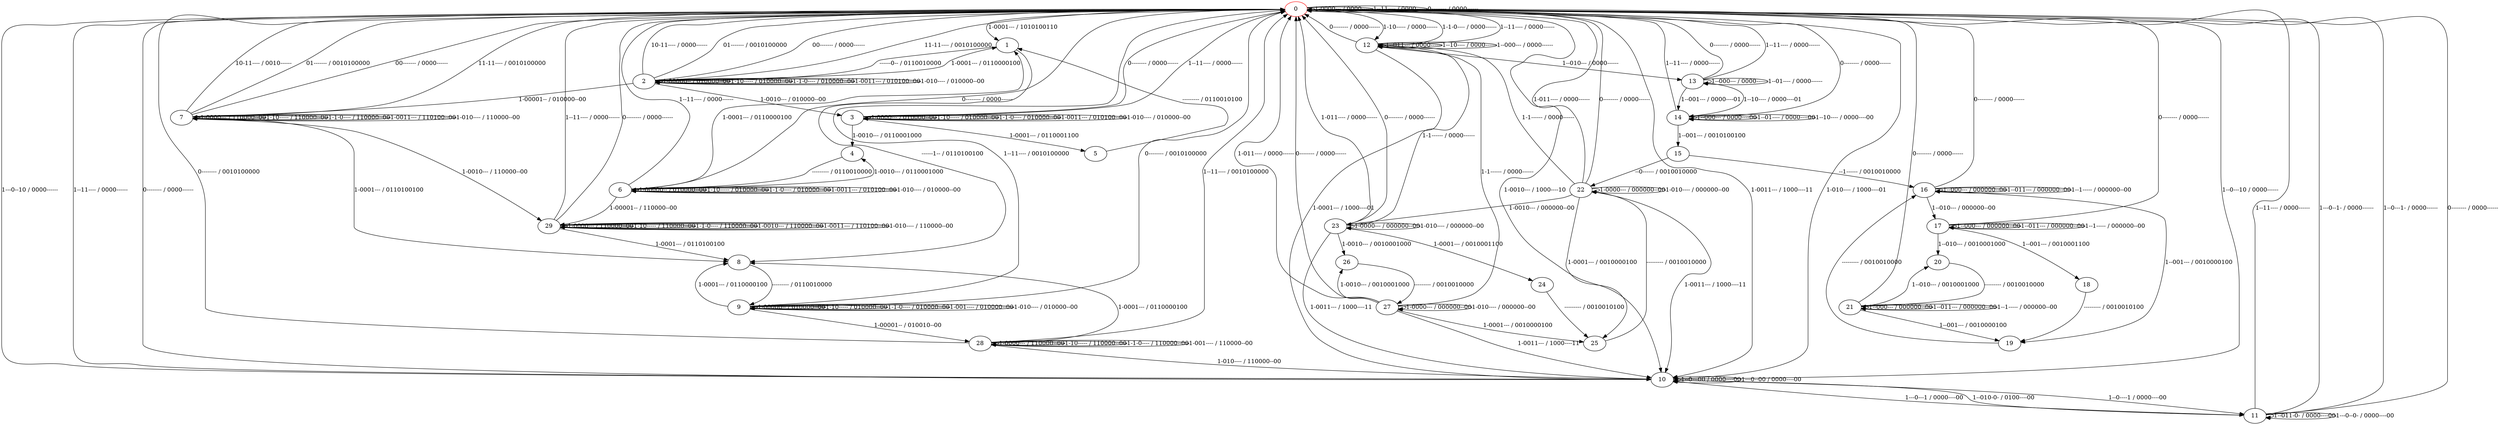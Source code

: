 digraph g {
0 [color="red"]
1
2
3
4
5
6
7
8
9
10
11
12
13
14
15
16
17
18
19
20
21
22
23
24
25
26
27
28
29
0 -> 0 [label="1-0000--- / 0000------"]
0 -> 12 [label="1-10----- / 0000------"]
0 -> 12 [label="1-1-0---- / 0000------"]
0 -> 10 [label="1-0010--- / 1000----10"]
0 -> 10 [label="1-0011--- / 1000----11"]
0 -> 0 [label="1--11---- / 0000------"]
0 -> 10 [label="1-010---- / 1000----01"]
0 -> 1 [label="1-0001--- / 1010100110"]
0 -> 0 [label="0-------- / 0000------"]
1 -> 2 [label="------0-- / 0110010000"]
1 -> 8 [label="------1-- / 0110100100"]
2 -> 2 [label="1-00000-- / 010000--00"]
2 -> 2 [label="1-10----- / 010000--00"]
2 -> 2 [label="1-1-0---- / 010000--00"]
2 -> 3 [label="1-0010--- / 010000--00"]
2 -> 2 [label="1-0011--- / 010100--00"]
2 -> 0 [label="11-11---- / 0010100000"]
2 -> 0 [label="10-11---- / 0000------"]
2 -> 2 [label="1-010---- / 010000--00"]
2 -> 1 [label="1-0001--- / 0110000100"]
2 -> 7 [label="1-00001-- / 010000--00"]
2 -> 0 [label="01------- / 0010100000"]
2 -> 0 [label="00------- / 0000------"]
3 -> 3 [label="1-0000--- / 010000--00"]
3 -> 3 [label="1-10----- / 010000--00"]
3 -> 3 [label="1-1-0---- / 010000--00"]
3 -> 4 [label="1-0010--- / 0110001000"]
3 -> 3 [label="1-0011--- / 010100--00"]
3 -> 0 [label="1--11---- / 0000------"]
3 -> 3 [label="1-010---- / 010000--00"]
3 -> 5 [label="1-0001--- / 0110001100"]
3 -> 0 [label="0-------- / 0000------"]
4 -> 6 [label="--------- / 0110010000"]
5 -> 1 [label="--------- / 0110010100"]
6 -> 6 [label="1-00000-- / 010000--00"]
6 -> 6 [label="1-10----- / 010000--00"]
6 -> 6 [label="1-1-0---- / 010000--00"]
6 -> 4 [label="1-0010--- / 0110001000"]
6 -> 6 [label="1-0011--- / 010100--00"]
6 -> 0 [label="1--11---- / 0000------"]
6 -> 6 [label="1-010---- / 010000--00"]
6 -> 1 [label="1-0001--- / 0110000100"]
6 -> 29 [label="1-00001-- / 110000--00"]
6 -> 0 [label="0-------- / 0000------"]
7 -> 7 [label="1-0000--- / 110000--00"]
7 -> 7 [label="1-10----- / 110000--00"]
7 -> 7 [label="1-1-0---- / 110000--00"]
7 -> 29 [label="1-0010--- / 110000--00"]
7 -> 7 [label="1-0011--- / 110100--00"]
7 -> 0 [label="11-11---- / 0010100000"]
7 -> 0 [label="10-11---- / 0010------"]
7 -> 7 [label="1-010---- / 110000--00"]
7 -> 8 [label="1-0001--- / 0110100100"]
7 -> 0 [label="01------- / 0010100000"]
7 -> 0 [label="00------- / 0000------"]
29 -> 29 [label="1-0000--- / 110000--00"]
29 -> 29 [label="1-10----- / 110000--00"]
29 -> 29 [label="1-1-0---- / 110000--00"]
29 -> 29 [label="1-0010--- / 110000--00"]
29 -> 29 [label="1-0011--- / 110100--00"]
29 -> 0 [label="1--11---- / 0000------"]
29 -> 29 [label="1-010---- / 110000--00"]
29 -> 8 [label="1-0001--- / 0110100100"]
29 -> 0 [label="0-------- / 0000------"]
8 -> 9 [label="--------- / 0110010000"]
9 -> 9 [label="1-00000-- / 010000--00"]
9 -> 9 [label="1-10----- / 010000--00"]
9 -> 9 [label="1-1-0---- / 010000--00"]
9 -> 9 [label="1-001---- / 010000--00"]
9 -> 0 [label="1--11---- / 0010100000"]
9 -> 9 [label="1-010---- / 010000--00"]
9 -> 28 [label="1-00001-- / 010010--00"]
9 -> 8 [label="1-0001--- / 0110000100"]
9 -> 0 [label="0-------- / 0010100000"]
28 -> 28 [label="1-0000--- / 110000--00"]
28 -> 28 [label="1-10----- / 110000--00"]
28 -> 28 [label="1-1-0---- / 110000--00"]
28 -> 28 [label="1-001---- / 110000--00"]
28 -> 0 [label="1--11---- / 0010100000"]
28 -> 10 [label="1-010---- / 110000--00"]
28 -> 8 [label="1-0001--- / 0110000100"]
28 -> 0 [label="0-------- / 0010100000"]
10 -> 10 [label="1--0---00 / 0000----00"]
10 -> 10 [label="1---0--00 / 0000----00"]
10 -> 0 [label="1--0---10 / 0000------"]
10 -> 0 [label="1---0--10 / 0000------"]
10 -> 11 [label="1--0----1 / 0000----00"]
10 -> 11 [label="1---0---1 / 0000----00"]
10 -> 0 [label="1--11---- / 0000------"]
10 -> 0 [label="0-------- / 0000------"]
11 -> 11 [label="1--011-0- / 0000----00"]
11 -> 11 [label="1---0--0- / 0000----00"]
11 -> 10 [label="1--010-0- / 0100----00"]
11 -> 0 [label="1--11---- / 0000------"]
11 -> 0 [label="1---0--1- / 0000------"]
11 -> 0 [label="1--0---1- / 0000------"]
11 -> 0 [label="0-------- / 0000------"]
12 -> 12 [label="1--011--- / 0000------"]
12 -> 12 [label="1--10---- / 0000------"]
12 -> 12 [label="1--000--- / 0000------"]
12 -> 10 [label="1-0001--- / 1000----01"]
12 -> 13 [label="1--010--- / 0000------"]
12 -> 0 [label="1--11---- / 0000------"]
12 -> 0 [label="0-------- / 0000------"]
13 -> 13 [label="1--000--- / 0000------"]
13 -> 13 [label="1--01---- / 0000------"]
13 -> 14 [label="1--001--- / 0000----01"]
13 -> 14 [label="1--10---- / 0000----01"]
13 -> 0 [label="1--11---- / 0000------"]
13 -> 0 [label="0-------- / 0000------"]
14 -> 14 [label="1--000--- / 0000----00"]
14 -> 14 [label="1--01---- / 0000----00"]
14 -> 14 [label="1--10---- / 0000----00"]
14 -> 15 [label="1--001--- / 0010100100"]
14 -> 0 [label="1--11---- / 0000------"]
14 -> 0 [label="0-------- / 0000------"]
15 -> 16 [label="--1------ / 0010010000"]
15 -> 22 [label="--0------ / 0010010000"]
16 -> 16 [label="1--000--- / 000000--00"]
16 -> 19 [label="1--001--- / 0010000100"]
16 -> 17 [label="1--010--- / 000000--00"]
16 -> 16 [label="1--011--- / 000000--00"]
16 -> 16 [label="1--1----- / 000000--00"]
16 -> 0 [label="0-------- / 0000------"]
17 -> 17 [label="1--000--- / 000000--00"]
17 -> 18 [label="1--001--- / 0010001100"]
17 -> 20 [label="1--010--- / 0010001000"]
17 -> 17 [label="1--011--- / 000000--00"]
17 -> 17 [label="1--1----- / 000000--00"]
17 -> 0 [label="0-------- / 0000------"]
18 -> 19 [label="--------- / 0010010100"]
19 -> 16 [label="--------- / 0010010000"]
20 -> 21 [label="--------- / 0010010000"]
21 -> 21 [label="1--000--- / 000000--00"]
21 -> 19 [label="1--001--- / 0010000100"]
21 -> 20 [label="1--010--- / 0010001000"]
21 -> 21 [label="1--011--- / 000000--00"]
21 -> 21 [label="1--1----- / 000000--00"]
21 -> 0 [label="0-------- / 0000------"]
22 -> 22 [label="1-0000--- / 000000--00"]
22 -> 25 [label="1-0001--- / 0010000100"]
22 -> 23 [label="1-0010--- / 000000--00"]
22 -> 10 [label="1-0011--- / 1000----11"]
22 -> 22 [label="1-010---- / 000000--00"]
22 -> 0 [label="1-011---- / 0000------"]
22 -> 12 [label="1-1------ / 0000------"]
22 -> 0 [label="0-------- / 0000------"]
23 -> 23 [label="1-0000--- / 000000--00"]
23 -> 24 [label="1-0001--- / 0010001100"]
23 -> 26 [label="1-0010--- / 0010001000"]
23 -> 10 [label="1-0011--- / 1000----11"]
23 -> 23 [label="1-010---- / 000000--00"]
23 -> 0 [label="1-011---- / 0000------"]
23 -> 12 [label="1-1------ / 0000------"]
23 -> 0 [label="0-------- / 0000------"]
24 -> 25 [label="--------- / 0010010100"]
25 -> 22 [label="--------- / 0010010000"]
26 -> 27 [label="--------- / 0010010000"]
27 -> 27 [label="1-0000--- / 000000--00"]
27 -> 25 [label="1-0001--- / 0010000100"]
27 -> 26 [label="1-0010--- / 0010001000"]
27 -> 10 [label="1-0011--- / 1000----11"]
27 -> 27 [label="1-010---- / 000000--00"]
27 -> 0 [label="1-011---- / 0000------"]
27 -> 12 [label="1-1------ / 0000------"]
27 -> 0 [label="0-------- / 0000------"]
}